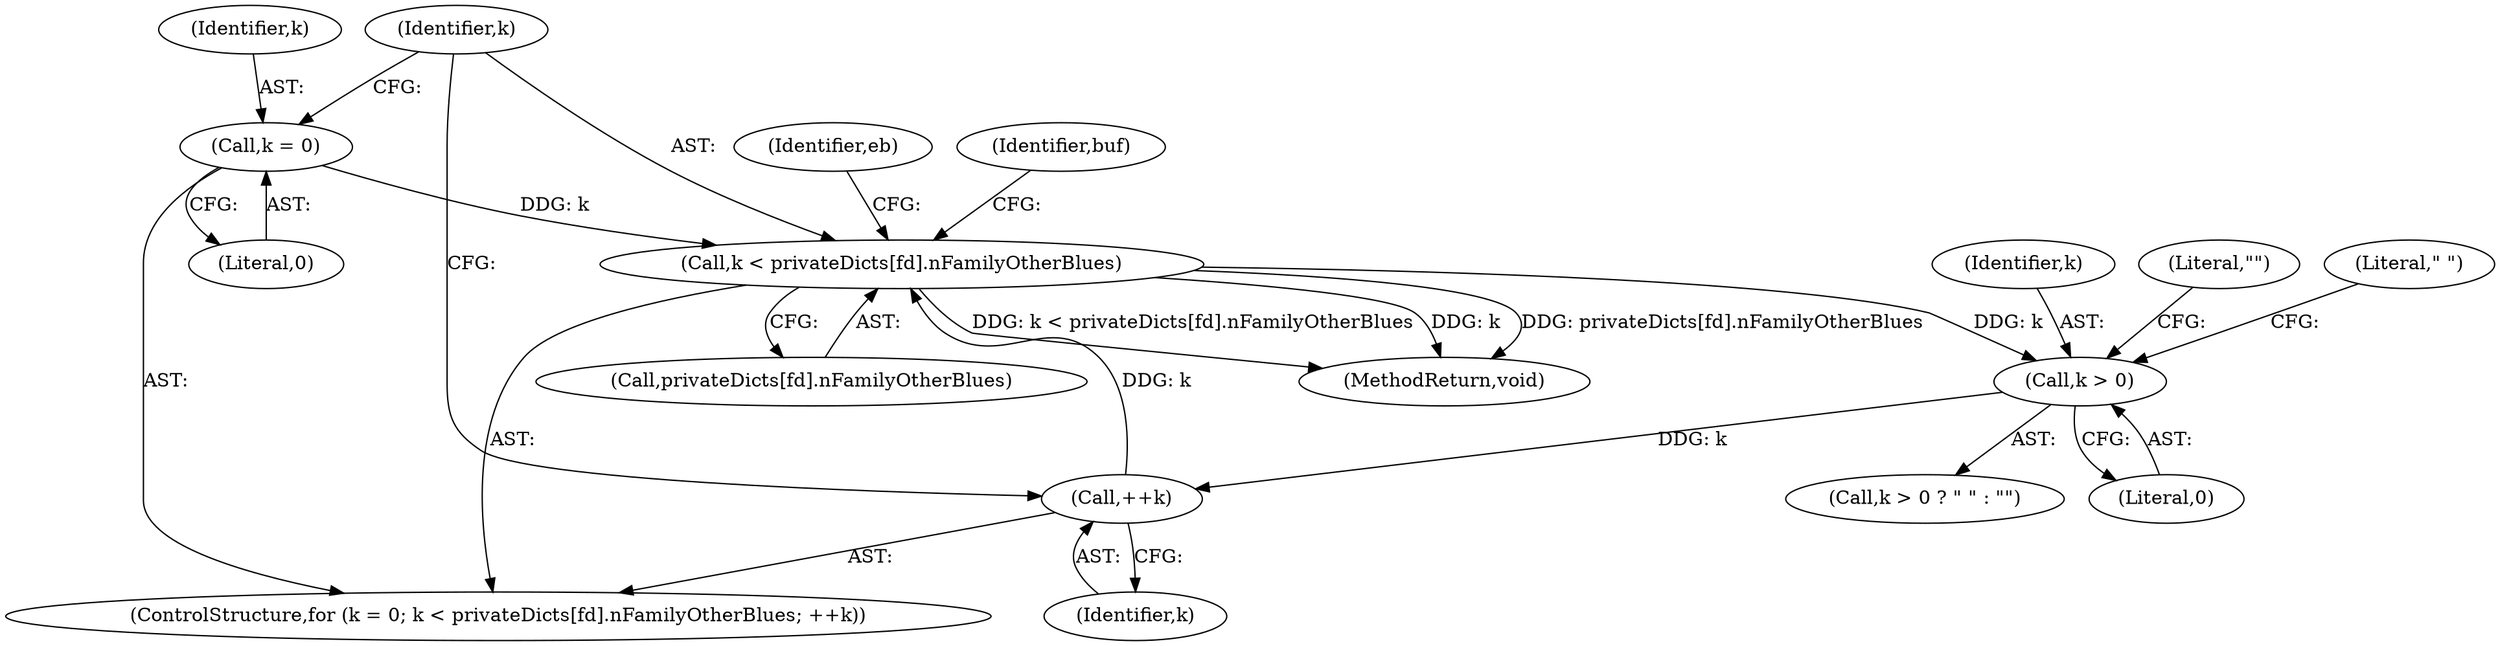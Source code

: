 digraph "0_poppler_da63c35549e8852a410946ab016a3f25ac701bdf@array" {
"1000783" [label="(Call,k < privateDicts[fd].nFamilyOtherBlues)"];
"1000790" [label="(Call,++k)"];
"1000798" [label="(Call,k > 0)"];
"1000783" [label="(Call,k < privateDicts[fd].nFamilyOtherBlues)"];
"1000780" [label="(Call,k = 0)"];
"1000799" [label="(Identifier,k)"];
"1000797" [label="(Call,k > 0 ? \" \" : \"\")"];
"1000800" [label="(Literal,0)"];
"1000784" [label="(Identifier,k)"];
"1000780" [label="(Call,k = 0)"];
"1000790" [label="(Call,++k)"];
"1000802" [label="(Literal,\"\")"];
"1000779" [label="(ControlStructure,for (k = 0; k < privateDicts[fd].nFamilyOtherBlues; ++k))"];
"1000782" [label="(Literal,0)"];
"1000781" [label="(Identifier,k)"];
"1000818" [label="(Identifier,eb)"];
"1000791" [label="(Identifier,k)"];
"1000801" [label="(Literal,\" \")"];
"1000794" [label="(Identifier,buf)"];
"1000783" [label="(Call,k < privateDicts[fd].nFamilyOtherBlues)"];
"1000798" [label="(Call,k > 0)"];
"1001475" [label="(MethodReturn,void)"];
"1000785" [label="(Call,privateDicts[fd].nFamilyOtherBlues)"];
"1000783" -> "1000779"  [label="AST: "];
"1000783" -> "1000785"  [label="CFG: "];
"1000784" -> "1000783"  [label="AST: "];
"1000785" -> "1000783"  [label="AST: "];
"1000794" -> "1000783"  [label="CFG: "];
"1000818" -> "1000783"  [label="CFG: "];
"1000783" -> "1001475"  [label="DDG: privateDicts[fd].nFamilyOtherBlues"];
"1000783" -> "1001475"  [label="DDG: k < privateDicts[fd].nFamilyOtherBlues"];
"1000783" -> "1001475"  [label="DDG: k"];
"1000790" -> "1000783"  [label="DDG: k"];
"1000780" -> "1000783"  [label="DDG: k"];
"1000783" -> "1000798"  [label="DDG: k"];
"1000790" -> "1000779"  [label="AST: "];
"1000790" -> "1000791"  [label="CFG: "];
"1000791" -> "1000790"  [label="AST: "];
"1000784" -> "1000790"  [label="CFG: "];
"1000798" -> "1000790"  [label="DDG: k"];
"1000798" -> "1000797"  [label="AST: "];
"1000798" -> "1000800"  [label="CFG: "];
"1000799" -> "1000798"  [label="AST: "];
"1000800" -> "1000798"  [label="AST: "];
"1000801" -> "1000798"  [label="CFG: "];
"1000802" -> "1000798"  [label="CFG: "];
"1000780" -> "1000779"  [label="AST: "];
"1000780" -> "1000782"  [label="CFG: "];
"1000781" -> "1000780"  [label="AST: "];
"1000782" -> "1000780"  [label="AST: "];
"1000784" -> "1000780"  [label="CFG: "];
}
